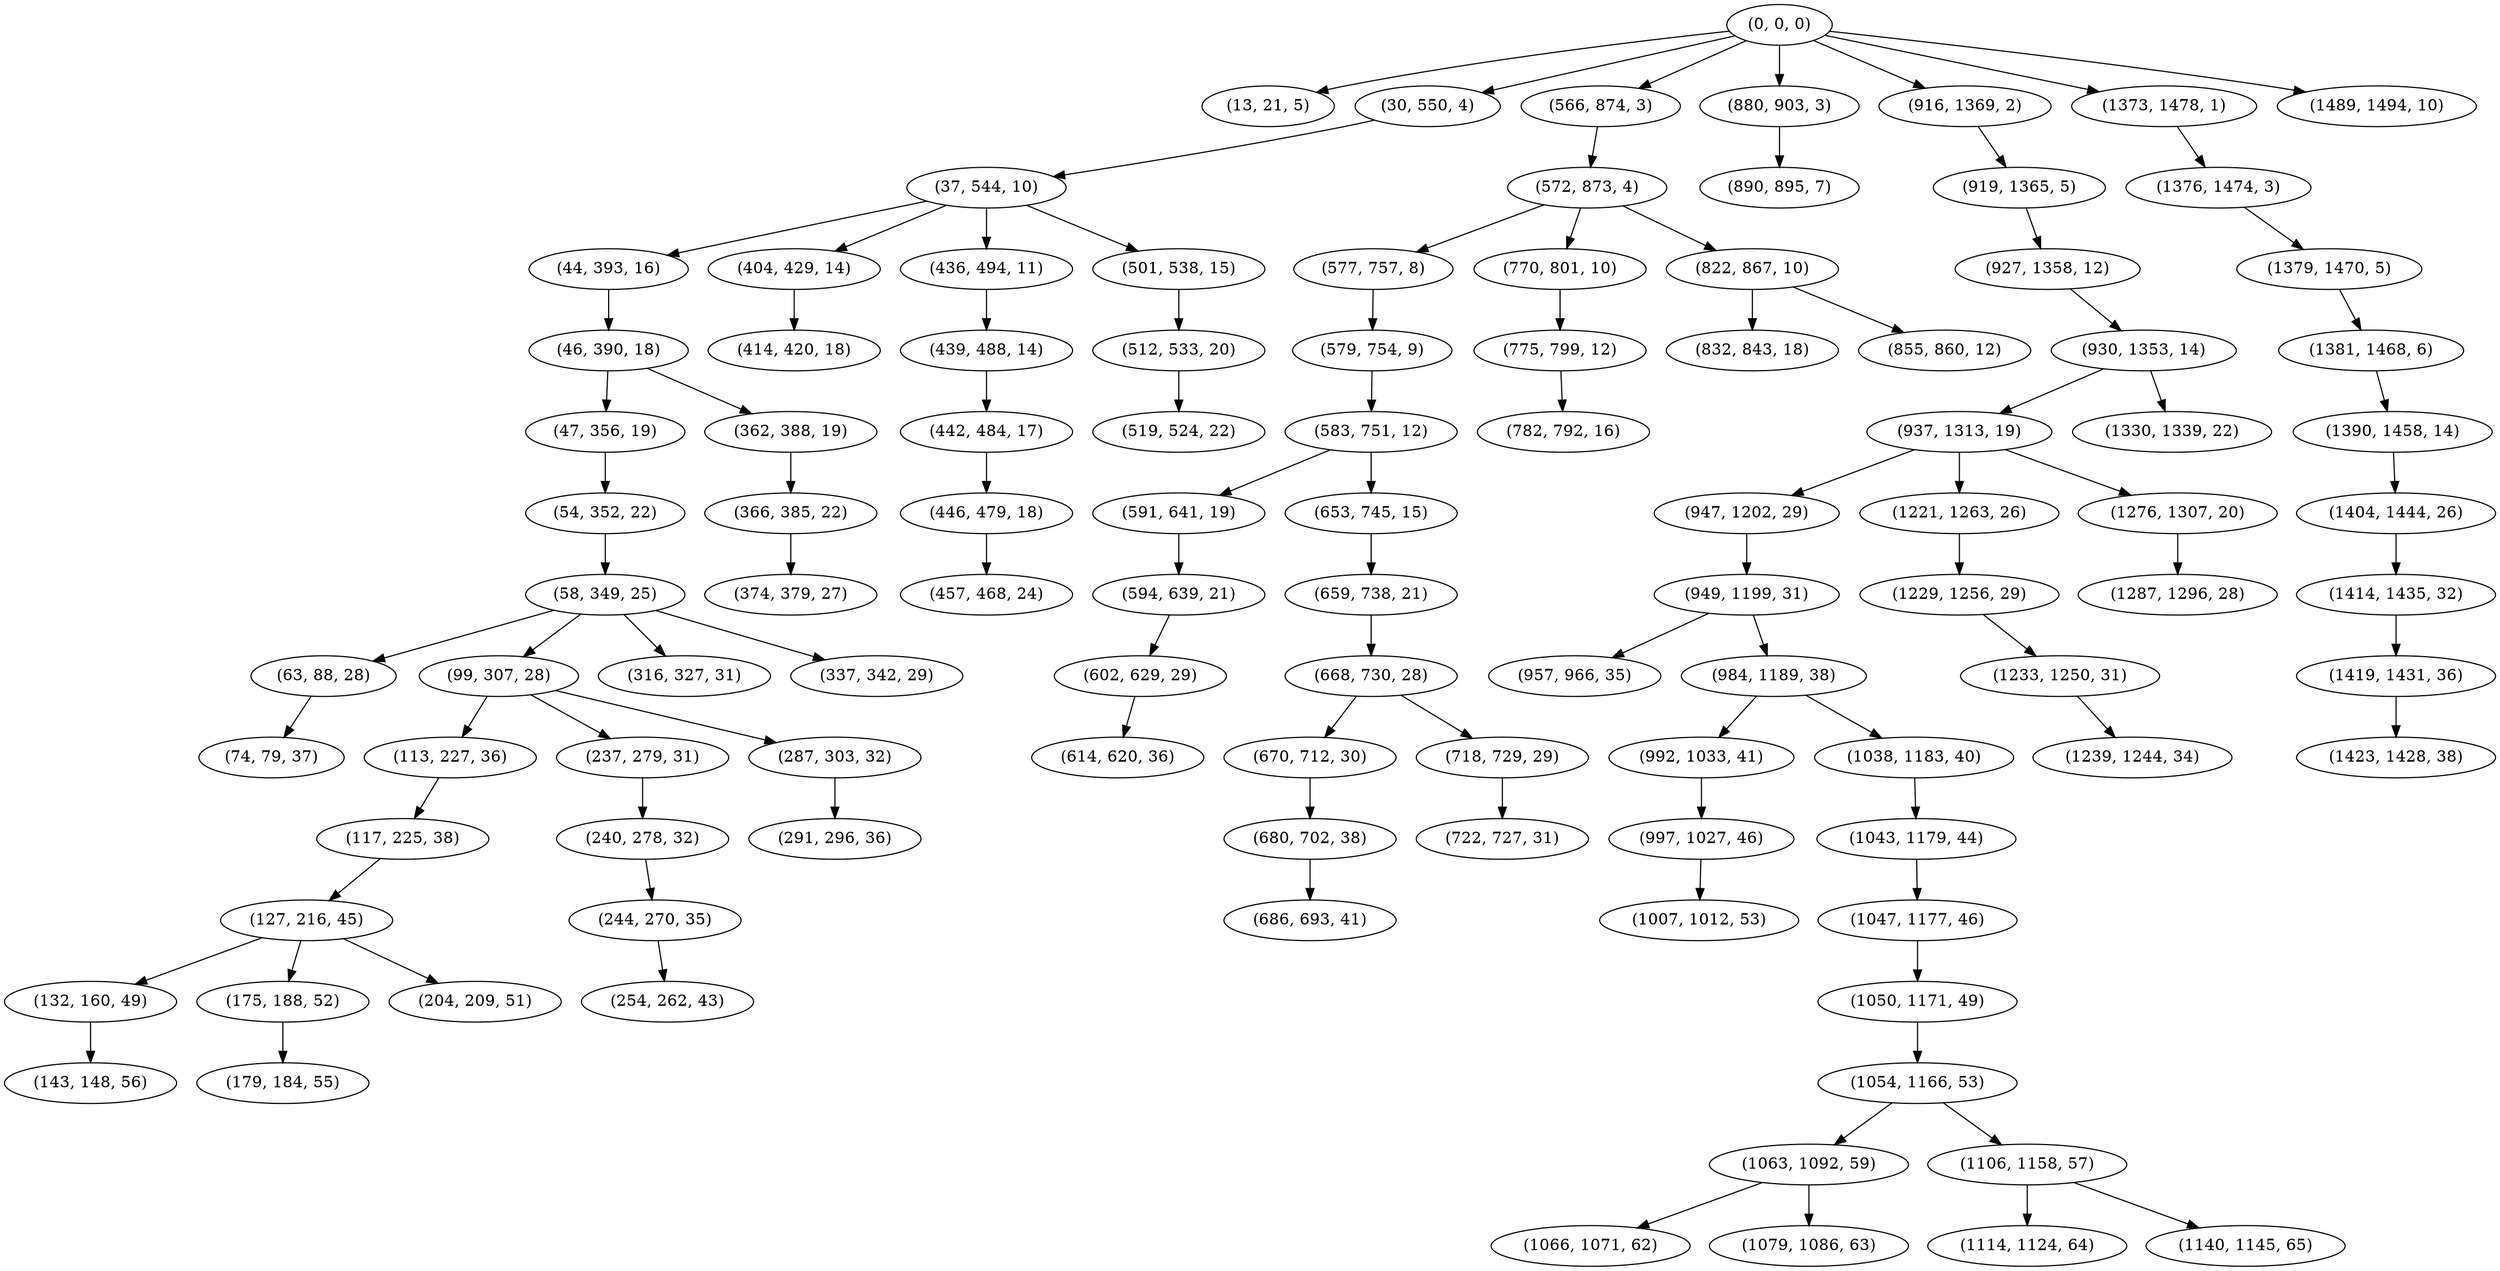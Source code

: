 digraph tree {
    "(0, 0, 0)";
    "(13, 21, 5)";
    "(30, 550, 4)";
    "(37, 544, 10)";
    "(44, 393, 16)";
    "(46, 390, 18)";
    "(47, 356, 19)";
    "(54, 352, 22)";
    "(58, 349, 25)";
    "(63, 88, 28)";
    "(74, 79, 37)";
    "(99, 307, 28)";
    "(113, 227, 36)";
    "(117, 225, 38)";
    "(127, 216, 45)";
    "(132, 160, 49)";
    "(143, 148, 56)";
    "(175, 188, 52)";
    "(179, 184, 55)";
    "(204, 209, 51)";
    "(237, 279, 31)";
    "(240, 278, 32)";
    "(244, 270, 35)";
    "(254, 262, 43)";
    "(287, 303, 32)";
    "(291, 296, 36)";
    "(316, 327, 31)";
    "(337, 342, 29)";
    "(362, 388, 19)";
    "(366, 385, 22)";
    "(374, 379, 27)";
    "(404, 429, 14)";
    "(414, 420, 18)";
    "(436, 494, 11)";
    "(439, 488, 14)";
    "(442, 484, 17)";
    "(446, 479, 18)";
    "(457, 468, 24)";
    "(501, 538, 15)";
    "(512, 533, 20)";
    "(519, 524, 22)";
    "(566, 874, 3)";
    "(572, 873, 4)";
    "(577, 757, 8)";
    "(579, 754, 9)";
    "(583, 751, 12)";
    "(591, 641, 19)";
    "(594, 639, 21)";
    "(602, 629, 29)";
    "(614, 620, 36)";
    "(653, 745, 15)";
    "(659, 738, 21)";
    "(668, 730, 28)";
    "(670, 712, 30)";
    "(680, 702, 38)";
    "(686, 693, 41)";
    "(718, 729, 29)";
    "(722, 727, 31)";
    "(770, 801, 10)";
    "(775, 799, 12)";
    "(782, 792, 16)";
    "(822, 867, 10)";
    "(832, 843, 18)";
    "(855, 860, 12)";
    "(880, 903, 3)";
    "(890, 895, 7)";
    "(916, 1369, 2)";
    "(919, 1365, 5)";
    "(927, 1358, 12)";
    "(930, 1353, 14)";
    "(937, 1313, 19)";
    "(947, 1202, 29)";
    "(949, 1199, 31)";
    "(957, 966, 35)";
    "(984, 1189, 38)";
    "(992, 1033, 41)";
    "(997, 1027, 46)";
    "(1007, 1012, 53)";
    "(1038, 1183, 40)";
    "(1043, 1179, 44)";
    "(1047, 1177, 46)";
    "(1050, 1171, 49)";
    "(1054, 1166, 53)";
    "(1063, 1092, 59)";
    "(1066, 1071, 62)";
    "(1079, 1086, 63)";
    "(1106, 1158, 57)";
    "(1114, 1124, 64)";
    "(1140, 1145, 65)";
    "(1221, 1263, 26)";
    "(1229, 1256, 29)";
    "(1233, 1250, 31)";
    "(1239, 1244, 34)";
    "(1276, 1307, 20)";
    "(1287, 1296, 28)";
    "(1330, 1339, 22)";
    "(1373, 1478, 1)";
    "(1376, 1474, 3)";
    "(1379, 1470, 5)";
    "(1381, 1468, 6)";
    "(1390, 1458, 14)";
    "(1404, 1444, 26)";
    "(1414, 1435, 32)";
    "(1419, 1431, 36)";
    "(1423, 1428, 38)";
    "(1489, 1494, 10)";
    "(0, 0, 0)" -> "(13, 21, 5)";
    "(0, 0, 0)" -> "(30, 550, 4)";
    "(0, 0, 0)" -> "(566, 874, 3)";
    "(0, 0, 0)" -> "(880, 903, 3)";
    "(0, 0, 0)" -> "(916, 1369, 2)";
    "(0, 0, 0)" -> "(1373, 1478, 1)";
    "(0, 0, 0)" -> "(1489, 1494, 10)";
    "(30, 550, 4)" -> "(37, 544, 10)";
    "(37, 544, 10)" -> "(44, 393, 16)";
    "(37, 544, 10)" -> "(404, 429, 14)";
    "(37, 544, 10)" -> "(436, 494, 11)";
    "(37, 544, 10)" -> "(501, 538, 15)";
    "(44, 393, 16)" -> "(46, 390, 18)";
    "(46, 390, 18)" -> "(47, 356, 19)";
    "(46, 390, 18)" -> "(362, 388, 19)";
    "(47, 356, 19)" -> "(54, 352, 22)";
    "(54, 352, 22)" -> "(58, 349, 25)";
    "(58, 349, 25)" -> "(63, 88, 28)";
    "(58, 349, 25)" -> "(99, 307, 28)";
    "(58, 349, 25)" -> "(316, 327, 31)";
    "(58, 349, 25)" -> "(337, 342, 29)";
    "(63, 88, 28)" -> "(74, 79, 37)";
    "(99, 307, 28)" -> "(113, 227, 36)";
    "(99, 307, 28)" -> "(237, 279, 31)";
    "(99, 307, 28)" -> "(287, 303, 32)";
    "(113, 227, 36)" -> "(117, 225, 38)";
    "(117, 225, 38)" -> "(127, 216, 45)";
    "(127, 216, 45)" -> "(132, 160, 49)";
    "(127, 216, 45)" -> "(175, 188, 52)";
    "(127, 216, 45)" -> "(204, 209, 51)";
    "(132, 160, 49)" -> "(143, 148, 56)";
    "(175, 188, 52)" -> "(179, 184, 55)";
    "(237, 279, 31)" -> "(240, 278, 32)";
    "(240, 278, 32)" -> "(244, 270, 35)";
    "(244, 270, 35)" -> "(254, 262, 43)";
    "(287, 303, 32)" -> "(291, 296, 36)";
    "(362, 388, 19)" -> "(366, 385, 22)";
    "(366, 385, 22)" -> "(374, 379, 27)";
    "(404, 429, 14)" -> "(414, 420, 18)";
    "(436, 494, 11)" -> "(439, 488, 14)";
    "(439, 488, 14)" -> "(442, 484, 17)";
    "(442, 484, 17)" -> "(446, 479, 18)";
    "(446, 479, 18)" -> "(457, 468, 24)";
    "(501, 538, 15)" -> "(512, 533, 20)";
    "(512, 533, 20)" -> "(519, 524, 22)";
    "(566, 874, 3)" -> "(572, 873, 4)";
    "(572, 873, 4)" -> "(577, 757, 8)";
    "(572, 873, 4)" -> "(770, 801, 10)";
    "(572, 873, 4)" -> "(822, 867, 10)";
    "(577, 757, 8)" -> "(579, 754, 9)";
    "(579, 754, 9)" -> "(583, 751, 12)";
    "(583, 751, 12)" -> "(591, 641, 19)";
    "(583, 751, 12)" -> "(653, 745, 15)";
    "(591, 641, 19)" -> "(594, 639, 21)";
    "(594, 639, 21)" -> "(602, 629, 29)";
    "(602, 629, 29)" -> "(614, 620, 36)";
    "(653, 745, 15)" -> "(659, 738, 21)";
    "(659, 738, 21)" -> "(668, 730, 28)";
    "(668, 730, 28)" -> "(670, 712, 30)";
    "(668, 730, 28)" -> "(718, 729, 29)";
    "(670, 712, 30)" -> "(680, 702, 38)";
    "(680, 702, 38)" -> "(686, 693, 41)";
    "(718, 729, 29)" -> "(722, 727, 31)";
    "(770, 801, 10)" -> "(775, 799, 12)";
    "(775, 799, 12)" -> "(782, 792, 16)";
    "(822, 867, 10)" -> "(832, 843, 18)";
    "(822, 867, 10)" -> "(855, 860, 12)";
    "(880, 903, 3)" -> "(890, 895, 7)";
    "(916, 1369, 2)" -> "(919, 1365, 5)";
    "(919, 1365, 5)" -> "(927, 1358, 12)";
    "(927, 1358, 12)" -> "(930, 1353, 14)";
    "(930, 1353, 14)" -> "(937, 1313, 19)";
    "(930, 1353, 14)" -> "(1330, 1339, 22)";
    "(937, 1313, 19)" -> "(947, 1202, 29)";
    "(937, 1313, 19)" -> "(1221, 1263, 26)";
    "(937, 1313, 19)" -> "(1276, 1307, 20)";
    "(947, 1202, 29)" -> "(949, 1199, 31)";
    "(949, 1199, 31)" -> "(957, 966, 35)";
    "(949, 1199, 31)" -> "(984, 1189, 38)";
    "(984, 1189, 38)" -> "(992, 1033, 41)";
    "(984, 1189, 38)" -> "(1038, 1183, 40)";
    "(992, 1033, 41)" -> "(997, 1027, 46)";
    "(997, 1027, 46)" -> "(1007, 1012, 53)";
    "(1038, 1183, 40)" -> "(1043, 1179, 44)";
    "(1043, 1179, 44)" -> "(1047, 1177, 46)";
    "(1047, 1177, 46)" -> "(1050, 1171, 49)";
    "(1050, 1171, 49)" -> "(1054, 1166, 53)";
    "(1054, 1166, 53)" -> "(1063, 1092, 59)";
    "(1054, 1166, 53)" -> "(1106, 1158, 57)";
    "(1063, 1092, 59)" -> "(1066, 1071, 62)";
    "(1063, 1092, 59)" -> "(1079, 1086, 63)";
    "(1106, 1158, 57)" -> "(1114, 1124, 64)";
    "(1106, 1158, 57)" -> "(1140, 1145, 65)";
    "(1221, 1263, 26)" -> "(1229, 1256, 29)";
    "(1229, 1256, 29)" -> "(1233, 1250, 31)";
    "(1233, 1250, 31)" -> "(1239, 1244, 34)";
    "(1276, 1307, 20)" -> "(1287, 1296, 28)";
    "(1373, 1478, 1)" -> "(1376, 1474, 3)";
    "(1376, 1474, 3)" -> "(1379, 1470, 5)";
    "(1379, 1470, 5)" -> "(1381, 1468, 6)";
    "(1381, 1468, 6)" -> "(1390, 1458, 14)";
    "(1390, 1458, 14)" -> "(1404, 1444, 26)";
    "(1404, 1444, 26)" -> "(1414, 1435, 32)";
    "(1414, 1435, 32)" -> "(1419, 1431, 36)";
    "(1419, 1431, 36)" -> "(1423, 1428, 38)";
}
